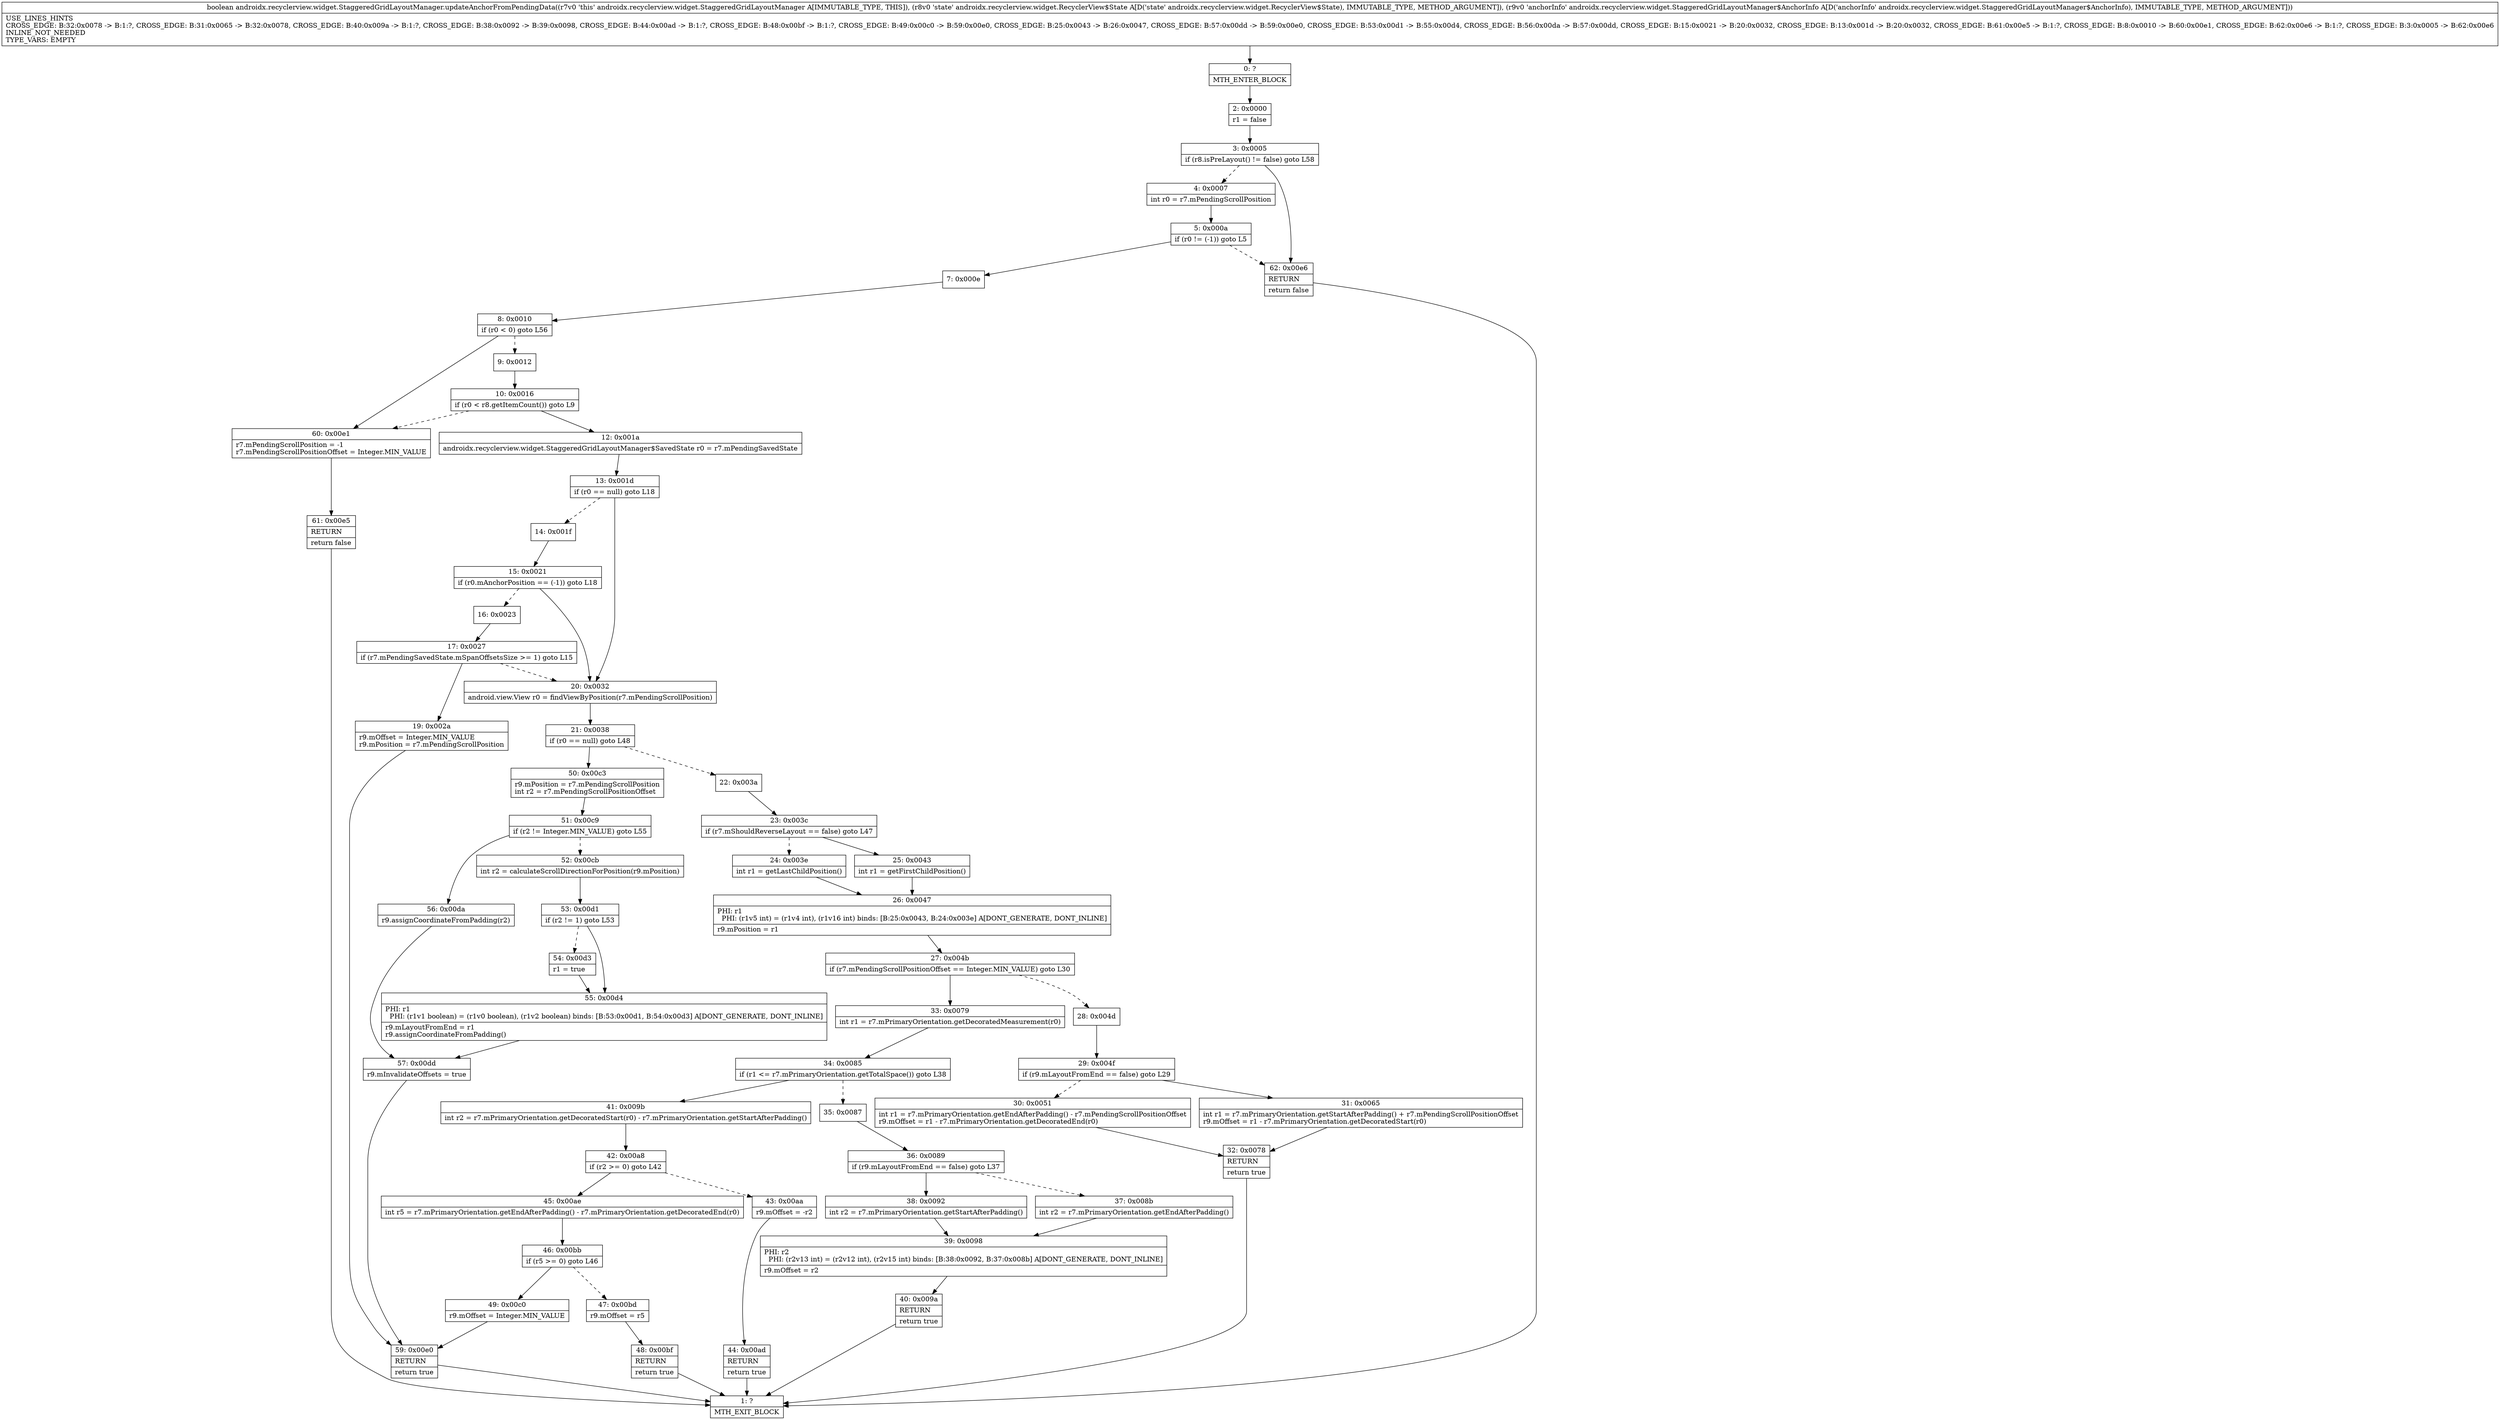 digraph "CFG forandroidx.recyclerview.widget.StaggeredGridLayoutManager.updateAnchorFromPendingData(Landroidx\/recyclerview\/widget\/RecyclerView$State;Landroidx\/recyclerview\/widget\/StaggeredGridLayoutManager$AnchorInfo;)Z" {
Node_0 [shape=record,label="{0\:\ ?|MTH_ENTER_BLOCK\l}"];
Node_2 [shape=record,label="{2\:\ 0x0000|r1 = false\l}"];
Node_3 [shape=record,label="{3\:\ 0x0005|if (r8.isPreLayout() != false) goto L58\l}"];
Node_4 [shape=record,label="{4\:\ 0x0007|int r0 = r7.mPendingScrollPosition\l}"];
Node_5 [shape=record,label="{5\:\ 0x000a|if (r0 != (\-1)) goto L5\l}"];
Node_7 [shape=record,label="{7\:\ 0x000e}"];
Node_8 [shape=record,label="{8\:\ 0x0010|if (r0 \< 0) goto L56\l}"];
Node_9 [shape=record,label="{9\:\ 0x0012}"];
Node_10 [shape=record,label="{10\:\ 0x0016|if (r0 \< r8.getItemCount()) goto L9\l}"];
Node_12 [shape=record,label="{12\:\ 0x001a|androidx.recyclerview.widget.StaggeredGridLayoutManager$SavedState r0 = r7.mPendingSavedState\l}"];
Node_13 [shape=record,label="{13\:\ 0x001d|if (r0 == null) goto L18\l}"];
Node_14 [shape=record,label="{14\:\ 0x001f}"];
Node_15 [shape=record,label="{15\:\ 0x0021|if (r0.mAnchorPosition == (\-1)) goto L18\l}"];
Node_16 [shape=record,label="{16\:\ 0x0023}"];
Node_17 [shape=record,label="{17\:\ 0x0027|if (r7.mPendingSavedState.mSpanOffsetsSize \>= 1) goto L15\l}"];
Node_19 [shape=record,label="{19\:\ 0x002a|r9.mOffset = Integer.MIN_VALUE\lr9.mPosition = r7.mPendingScrollPosition\l}"];
Node_59 [shape=record,label="{59\:\ 0x00e0|RETURN\l|return true\l}"];
Node_1 [shape=record,label="{1\:\ ?|MTH_EXIT_BLOCK\l}"];
Node_20 [shape=record,label="{20\:\ 0x0032|android.view.View r0 = findViewByPosition(r7.mPendingScrollPosition)\l}"];
Node_21 [shape=record,label="{21\:\ 0x0038|if (r0 == null) goto L48\l}"];
Node_22 [shape=record,label="{22\:\ 0x003a}"];
Node_23 [shape=record,label="{23\:\ 0x003c|if (r7.mShouldReverseLayout == false) goto L47\l}"];
Node_24 [shape=record,label="{24\:\ 0x003e|int r1 = getLastChildPosition()\l}"];
Node_26 [shape=record,label="{26\:\ 0x0047|PHI: r1 \l  PHI: (r1v5 int) = (r1v4 int), (r1v16 int) binds: [B:25:0x0043, B:24:0x003e] A[DONT_GENERATE, DONT_INLINE]\l|r9.mPosition = r1\l}"];
Node_27 [shape=record,label="{27\:\ 0x004b|if (r7.mPendingScrollPositionOffset == Integer.MIN_VALUE) goto L30\l}"];
Node_28 [shape=record,label="{28\:\ 0x004d}"];
Node_29 [shape=record,label="{29\:\ 0x004f|if (r9.mLayoutFromEnd == false) goto L29\l}"];
Node_30 [shape=record,label="{30\:\ 0x0051|int r1 = r7.mPrimaryOrientation.getEndAfterPadding() \- r7.mPendingScrollPositionOffset\lr9.mOffset = r1 \- r7.mPrimaryOrientation.getDecoratedEnd(r0)\l}"];
Node_32 [shape=record,label="{32\:\ 0x0078|RETURN\l|return true\l}"];
Node_31 [shape=record,label="{31\:\ 0x0065|int r1 = r7.mPrimaryOrientation.getStartAfterPadding() + r7.mPendingScrollPositionOffset\lr9.mOffset = r1 \- r7.mPrimaryOrientation.getDecoratedStart(r0)\l}"];
Node_33 [shape=record,label="{33\:\ 0x0079|int r1 = r7.mPrimaryOrientation.getDecoratedMeasurement(r0)\l}"];
Node_34 [shape=record,label="{34\:\ 0x0085|if (r1 \<= r7.mPrimaryOrientation.getTotalSpace()) goto L38\l}"];
Node_35 [shape=record,label="{35\:\ 0x0087}"];
Node_36 [shape=record,label="{36\:\ 0x0089|if (r9.mLayoutFromEnd == false) goto L37\l}"];
Node_37 [shape=record,label="{37\:\ 0x008b|int r2 = r7.mPrimaryOrientation.getEndAfterPadding()\l}"];
Node_39 [shape=record,label="{39\:\ 0x0098|PHI: r2 \l  PHI: (r2v13 int) = (r2v12 int), (r2v15 int) binds: [B:38:0x0092, B:37:0x008b] A[DONT_GENERATE, DONT_INLINE]\l|r9.mOffset = r2\l}"];
Node_40 [shape=record,label="{40\:\ 0x009a|RETURN\l|return true\l}"];
Node_38 [shape=record,label="{38\:\ 0x0092|int r2 = r7.mPrimaryOrientation.getStartAfterPadding()\l}"];
Node_41 [shape=record,label="{41\:\ 0x009b|int r2 = r7.mPrimaryOrientation.getDecoratedStart(r0) \- r7.mPrimaryOrientation.getStartAfterPadding()\l}"];
Node_42 [shape=record,label="{42\:\ 0x00a8|if (r2 \>= 0) goto L42\l}"];
Node_43 [shape=record,label="{43\:\ 0x00aa|r9.mOffset = \-r2\l}"];
Node_44 [shape=record,label="{44\:\ 0x00ad|RETURN\l|return true\l}"];
Node_45 [shape=record,label="{45\:\ 0x00ae|int r5 = r7.mPrimaryOrientation.getEndAfterPadding() \- r7.mPrimaryOrientation.getDecoratedEnd(r0)\l}"];
Node_46 [shape=record,label="{46\:\ 0x00bb|if (r5 \>= 0) goto L46\l}"];
Node_47 [shape=record,label="{47\:\ 0x00bd|r9.mOffset = r5\l}"];
Node_48 [shape=record,label="{48\:\ 0x00bf|RETURN\l|return true\l}"];
Node_49 [shape=record,label="{49\:\ 0x00c0|r9.mOffset = Integer.MIN_VALUE\l}"];
Node_25 [shape=record,label="{25\:\ 0x0043|int r1 = getFirstChildPosition()\l}"];
Node_50 [shape=record,label="{50\:\ 0x00c3|r9.mPosition = r7.mPendingScrollPosition\lint r2 = r7.mPendingScrollPositionOffset\l}"];
Node_51 [shape=record,label="{51\:\ 0x00c9|if (r2 != Integer.MIN_VALUE) goto L55\l}"];
Node_52 [shape=record,label="{52\:\ 0x00cb|int r2 = calculateScrollDirectionForPosition(r9.mPosition)\l}"];
Node_53 [shape=record,label="{53\:\ 0x00d1|if (r2 != 1) goto L53\l}"];
Node_54 [shape=record,label="{54\:\ 0x00d3|r1 = true\l}"];
Node_55 [shape=record,label="{55\:\ 0x00d4|PHI: r1 \l  PHI: (r1v1 boolean) = (r1v0 boolean), (r1v2 boolean) binds: [B:53:0x00d1, B:54:0x00d3] A[DONT_GENERATE, DONT_INLINE]\l|r9.mLayoutFromEnd = r1\lr9.assignCoordinateFromPadding()\l}"];
Node_57 [shape=record,label="{57\:\ 0x00dd|r9.mInvalidateOffsets = true\l}"];
Node_56 [shape=record,label="{56\:\ 0x00da|r9.assignCoordinateFromPadding(r2)\l}"];
Node_60 [shape=record,label="{60\:\ 0x00e1|r7.mPendingScrollPosition = \-1\lr7.mPendingScrollPositionOffset = Integer.MIN_VALUE\l}"];
Node_61 [shape=record,label="{61\:\ 0x00e5|RETURN\l|return false\l}"];
Node_62 [shape=record,label="{62\:\ 0x00e6|RETURN\l|return false\l}"];
MethodNode[shape=record,label="{boolean androidx.recyclerview.widget.StaggeredGridLayoutManager.updateAnchorFromPendingData((r7v0 'this' androidx.recyclerview.widget.StaggeredGridLayoutManager A[IMMUTABLE_TYPE, THIS]), (r8v0 'state' androidx.recyclerview.widget.RecyclerView$State A[D('state' androidx.recyclerview.widget.RecyclerView$State), IMMUTABLE_TYPE, METHOD_ARGUMENT]), (r9v0 'anchorInfo' androidx.recyclerview.widget.StaggeredGridLayoutManager$AnchorInfo A[D('anchorInfo' androidx.recyclerview.widget.StaggeredGridLayoutManager$AnchorInfo), IMMUTABLE_TYPE, METHOD_ARGUMENT]))  | USE_LINES_HINTS\lCROSS_EDGE: B:32:0x0078 \-\> B:1:?, CROSS_EDGE: B:31:0x0065 \-\> B:32:0x0078, CROSS_EDGE: B:40:0x009a \-\> B:1:?, CROSS_EDGE: B:38:0x0092 \-\> B:39:0x0098, CROSS_EDGE: B:44:0x00ad \-\> B:1:?, CROSS_EDGE: B:48:0x00bf \-\> B:1:?, CROSS_EDGE: B:49:0x00c0 \-\> B:59:0x00e0, CROSS_EDGE: B:25:0x0043 \-\> B:26:0x0047, CROSS_EDGE: B:57:0x00dd \-\> B:59:0x00e0, CROSS_EDGE: B:53:0x00d1 \-\> B:55:0x00d4, CROSS_EDGE: B:56:0x00da \-\> B:57:0x00dd, CROSS_EDGE: B:15:0x0021 \-\> B:20:0x0032, CROSS_EDGE: B:13:0x001d \-\> B:20:0x0032, CROSS_EDGE: B:61:0x00e5 \-\> B:1:?, CROSS_EDGE: B:8:0x0010 \-\> B:60:0x00e1, CROSS_EDGE: B:62:0x00e6 \-\> B:1:?, CROSS_EDGE: B:3:0x0005 \-\> B:62:0x00e6\lINLINE_NOT_NEEDED\lTYPE_VARS: EMPTY\l}"];
MethodNode -> Node_0;Node_0 -> Node_2;
Node_2 -> Node_3;
Node_3 -> Node_4[style=dashed];
Node_3 -> Node_62;
Node_4 -> Node_5;
Node_5 -> Node_7;
Node_5 -> Node_62[style=dashed];
Node_7 -> Node_8;
Node_8 -> Node_9[style=dashed];
Node_8 -> Node_60;
Node_9 -> Node_10;
Node_10 -> Node_12;
Node_10 -> Node_60[style=dashed];
Node_12 -> Node_13;
Node_13 -> Node_14[style=dashed];
Node_13 -> Node_20;
Node_14 -> Node_15;
Node_15 -> Node_16[style=dashed];
Node_15 -> Node_20;
Node_16 -> Node_17;
Node_17 -> Node_19;
Node_17 -> Node_20[style=dashed];
Node_19 -> Node_59;
Node_59 -> Node_1;
Node_20 -> Node_21;
Node_21 -> Node_22[style=dashed];
Node_21 -> Node_50;
Node_22 -> Node_23;
Node_23 -> Node_24[style=dashed];
Node_23 -> Node_25;
Node_24 -> Node_26;
Node_26 -> Node_27;
Node_27 -> Node_28[style=dashed];
Node_27 -> Node_33;
Node_28 -> Node_29;
Node_29 -> Node_30[style=dashed];
Node_29 -> Node_31;
Node_30 -> Node_32;
Node_32 -> Node_1;
Node_31 -> Node_32;
Node_33 -> Node_34;
Node_34 -> Node_35[style=dashed];
Node_34 -> Node_41;
Node_35 -> Node_36;
Node_36 -> Node_37[style=dashed];
Node_36 -> Node_38;
Node_37 -> Node_39;
Node_39 -> Node_40;
Node_40 -> Node_1;
Node_38 -> Node_39;
Node_41 -> Node_42;
Node_42 -> Node_43[style=dashed];
Node_42 -> Node_45;
Node_43 -> Node_44;
Node_44 -> Node_1;
Node_45 -> Node_46;
Node_46 -> Node_47[style=dashed];
Node_46 -> Node_49;
Node_47 -> Node_48;
Node_48 -> Node_1;
Node_49 -> Node_59;
Node_25 -> Node_26;
Node_50 -> Node_51;
Node_51 -> Node_52[style=dashed];
Node_51 -> Node_56;
Node_52 -> Node_53;
Node_53 -> Node_54[style=dashed];
Node_53 -> Node_55;
Node_54 -> Node_55;
Node_55 -> Node_57;
Node_57 -> Node_59;
Node_56 -> Node_57;
Node_60 -> Node_61;
Node_61 -> Node_1;
Node_62 -> Node_1;
}

